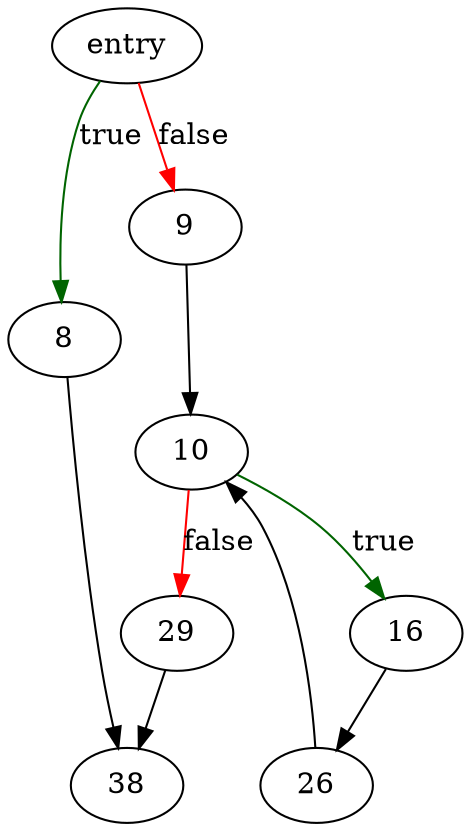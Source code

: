digraph "sqlite3IdListDelete" {
	// Node definitions.
	2 [label=entry];
	8;
	9;
	10;
	16;
	26;
	29;
	38;

	// Edge definitions.
	2 -> 8 [
		color=darkgreen
		label=true
	];
	2 -> 9 [
		color=red
		label=false
	];
	8 -> 38;
	9 -> 10;
	10 -> 16 [
		color=darkgreen
		label=true
	];
	10 -> 29 [
		color=red
		label=false
	];
	16 -> 26;
	26 -> 10;
	29 -> 38;
}